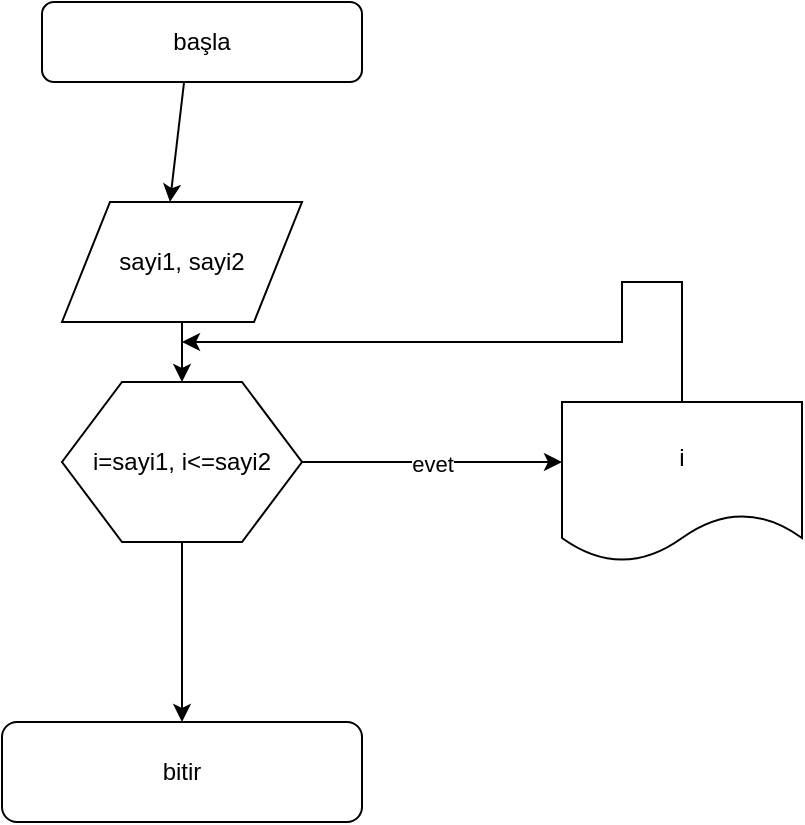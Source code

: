 <mxfile version="12.8.2" type="device"><diagram id="ozdMYnuY829mF_NNVjKQ" name="Page-1"><mxGraphModel dx="946" dy="-573" grid="1" gridSize="10" guides="1" tooltips="1" connect="1" arrows="1" fold="1" page="1" pageScale="1" pageWidth="827" pageHeight="1169" math="0" shadow="0"><root><mxCell id="0"/><mxCell id="1" parent="0"/><mxCell id="QsJz5g2JjvizA2NlghLG-1" value="başla" style="rounded=1;whiteSpace=wrap;html=1;fontSize=12;glass=0;strokeWidth=1;shadow=0;" vertex="1" parent="1"><mxGeometry x="170" y="1240" width="160" height="40" as="geometry"/></mxCell><mxCell id="QsJz5g2JjvizA2NlghLG-39" value="" style="endArrow=classic;html=1;exitX=0.444;exitY=1;exitDx=0;exitDy=0;exitPerimeter=0;entryX=0.433;entryY=0;entryDx=0;entryDy=0;entryPerimeter=0;" edge="1" parent="1" source="QsJz5g2JjvizA2NlghLG-1"><mxGeometry width="50" height="50" relative="1" as="geometry"><mxPoint x="244" y="1401.98" as="sourcePoint"/><mxPoint x="233.97" y="1340" as="targetPoint"/></mxGeometry></mxCell><mxCell id="QsJz5g2JjvizA2NlghLG-104" style="edgeStyle=orthogonalEdgeStyle;rounded=0;orthogonalLoop=1;jettySize=auto;html=1;" edge="1" parent="1" source="QsJz5g2JjvizA2NlghLG-102" target="QsJz5g2JjvizA2NlghLG-105"><mxGeometry relative="1" as="geometry"><mxPoint x="240" y="1470" as="targetPoint"/></mxGeometry></mxCell><mxCell id="QsJz5g2JjvizA2NlghLG-102" value="sayi1, sayi2" style="shape=parallelogram;perimeter=parallelogramPerimeter;whiteSpace=wrap;html=1;" vertex="1" parent="1"><mxGeometry x="180" y="1340" width="120" height="60" as="geometry"/></mxCell><mxCell id="QsJz5g2JjvizA2NlghLG-69" value="bitir" style="rounded=1;whiteSpace=wrap;html=1;fontSize=12;glass=0;strokeWidth=1;shadow=0;" vertex="1" parent="1"><mxGeometry x="150" y="1600" width="180" height="50" as="geometry"/></mxCell><mxCell id="QsJz5g2JjvizA2NlghLG-106" value="evet&lt;br&gt;" style="edgeStyle=orthogonalEdgeStyle;rounded=0;orthogonalLoop=1;jettySize=auto;html=1;" edge="1" parent="1" source="QsJz5g2JjvizA2NlghLG-105"><mxGeometry relative="1" as="geometry"><mxPoint x="430" y="1470" as="targetPoint"/></mxGeometry></mxCell><mxCell id="QsJz5g2JjvizA2NlghLG-109" style="edgeStyle=orthogonalEdgeStyle;rounded=0;orthogonalLoop=1;jettySize=auto;html=1;" edge="1" parent="1" source="QsJz5g2JjvizA2NlghLG-105"><mxGeometry relative="1" as="geometry"><mxPoint x="240" y="1600" as="targetPoint"/></mxGeometry></mxCell><mxCell id="QsJz5g2JjvizA2NlghLG-105" value="i=sayi1, i&amp;lt;=sayi2" style="shape=hexagon;perimeter=hexagonPerimeter2;whiteSpace=wrap;html=1;" vertex="1" parent="1"><mxGeometry x="180" y="1430" width="120" height="80" as="geometry"/></mxCell><mxCell id="QsJz5g2JjvizA2NlghLG-108" style="edgeStyle=orthogonalEdgeStyle;rounded=0;orthogonalLoop=1;jettySize=auto;html=1;" edge="1" parent="1" source="QsJz5g2JjvizA2NlghLG-107"><mxGeometry relative="1" as="geometry"><mxPoint x="240" y="1410" as="targetPoint"/><Array as="points"><mxPoint x="490" y="1380"/><mxPoint x="460" y="1380"/></Array></mxGeometry></mxCell><mxCell id="QsJz5g2JjvizA2NlghLG-107" value="i" style="shape=document;whiteSpace=wrap;html=1;boundedLbl=1;" vertex="1" parent="1"><mxGeometry x="430" y="1440" width="120" height="80" as="geometry"/></mxCell></root></mxGraphModel></diagram></mxfile>